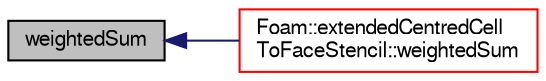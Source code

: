 digraph "weightedSum"
{
  bgcolor="transparent";
  edge [fontname="FreeSans",fontsize="10",labelfontname="FreeSans",labelfontsize="10"];
  node [fontname="FreeSans",fontsize="10",shape=record];
  rankdir="LR";
  Node1 [label="weightedSum",height=0.2,width=0.4,color="black", fillcolor="grey75", style="filled" fontcolor="black"];
  Node1 -> Node2 [dir="back",color="midnightblue",fontsize="10",style="solid",fontname="FreeSans"];
  Node2 [label="Foam::extendedCentredCell\lToFaceStencil::weightedSum",height=0.2,width=0.4,color="red",URL="$a00676.html#aeed0aa8924577831f8b807392e281de0",tooltip="Sum vol field contributions to create face values. "];
}

